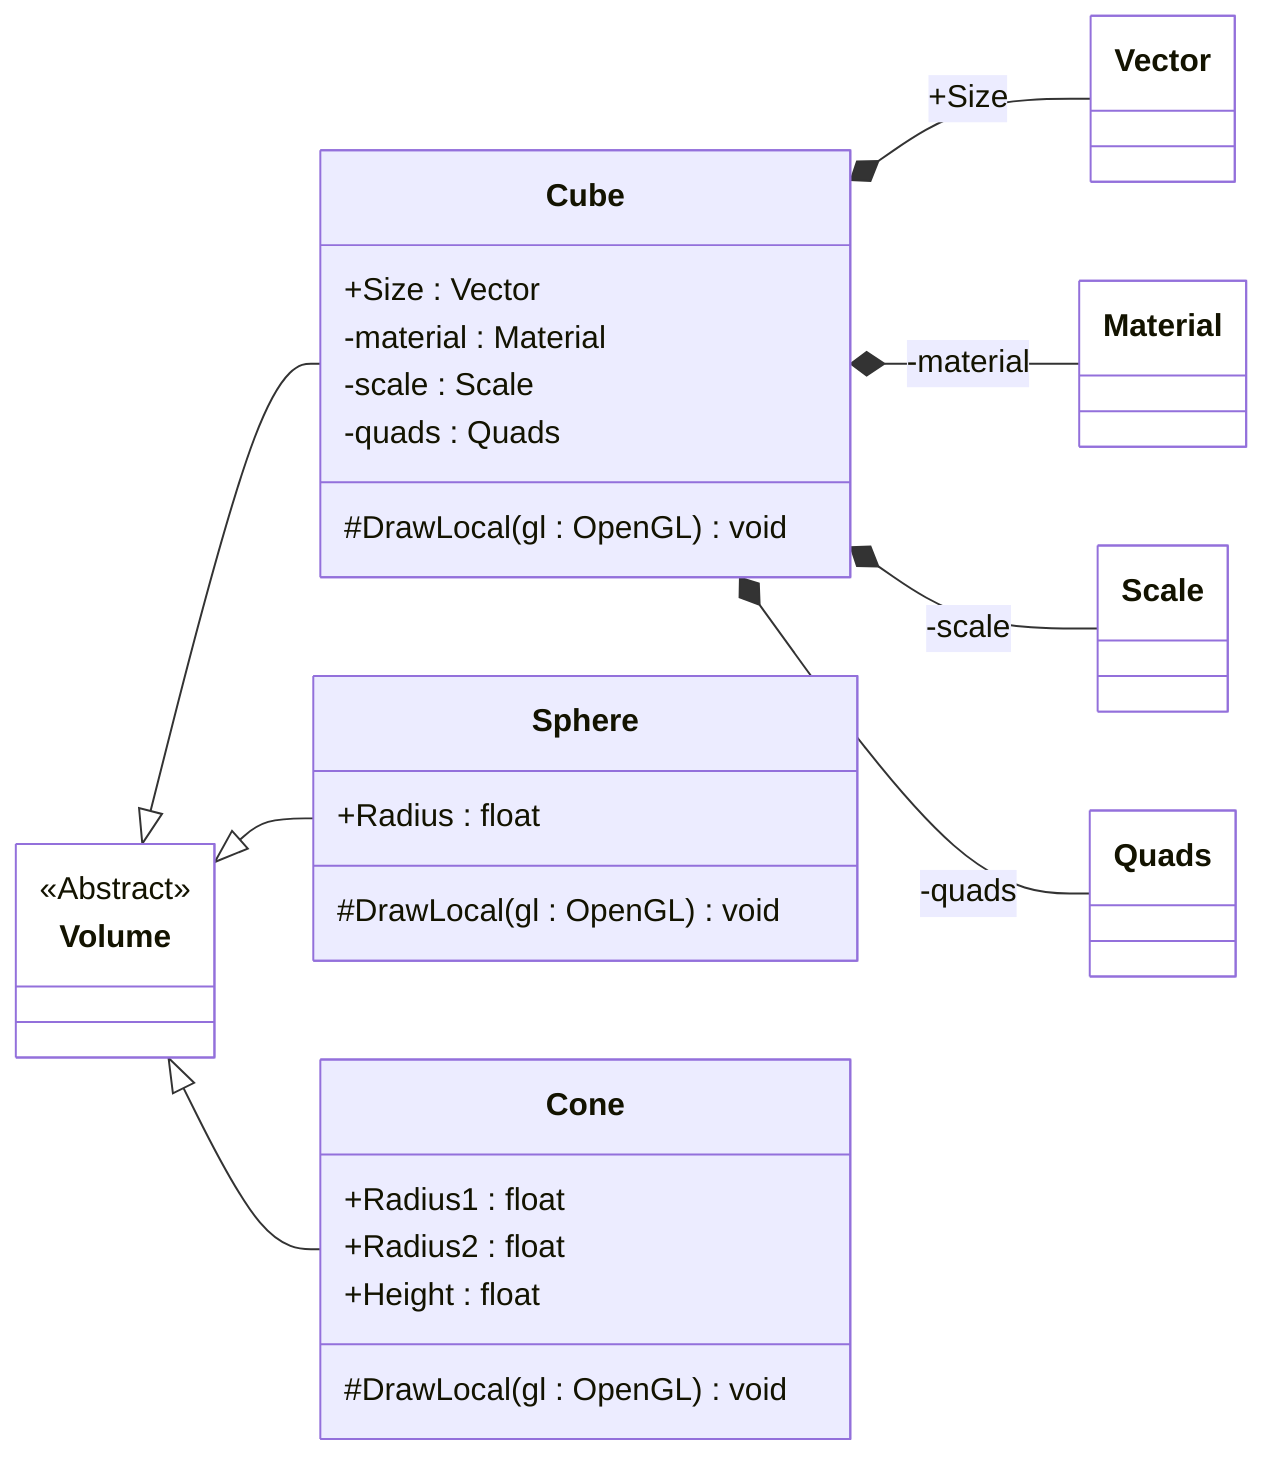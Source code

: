 classDiagram

    direction LR

    class Volume {
        <<Abstract>>
    }

    class Cube {
        +Size : Vector
        -material : Material
        -scale : Scale
        -quads : Quads
        #DrawLocal(gl : OpenGL) void
    }

    class Sphere {
        +Radius : float
        #DrawLocal(gl : OpenGL) void
    }

    class Cone {
        +Radius1 : float
        +Radius2 : float
        +Height : float
        #DrawLocal(gl : OpenGL) void
    }

    Volume <|-- Cube
    Volume <|-- Sphere
    Volume <|-- Cone

    Cube *-- Vector : +Size
    Cube *-- Material : -material
    Cube *-- Scale : -scale
    Cube *-- Quads : -quads

    style Volume fill:white
    style Vector fill:white
    style Material fill:white
    style Scale fill:white
    style Quads fill:white